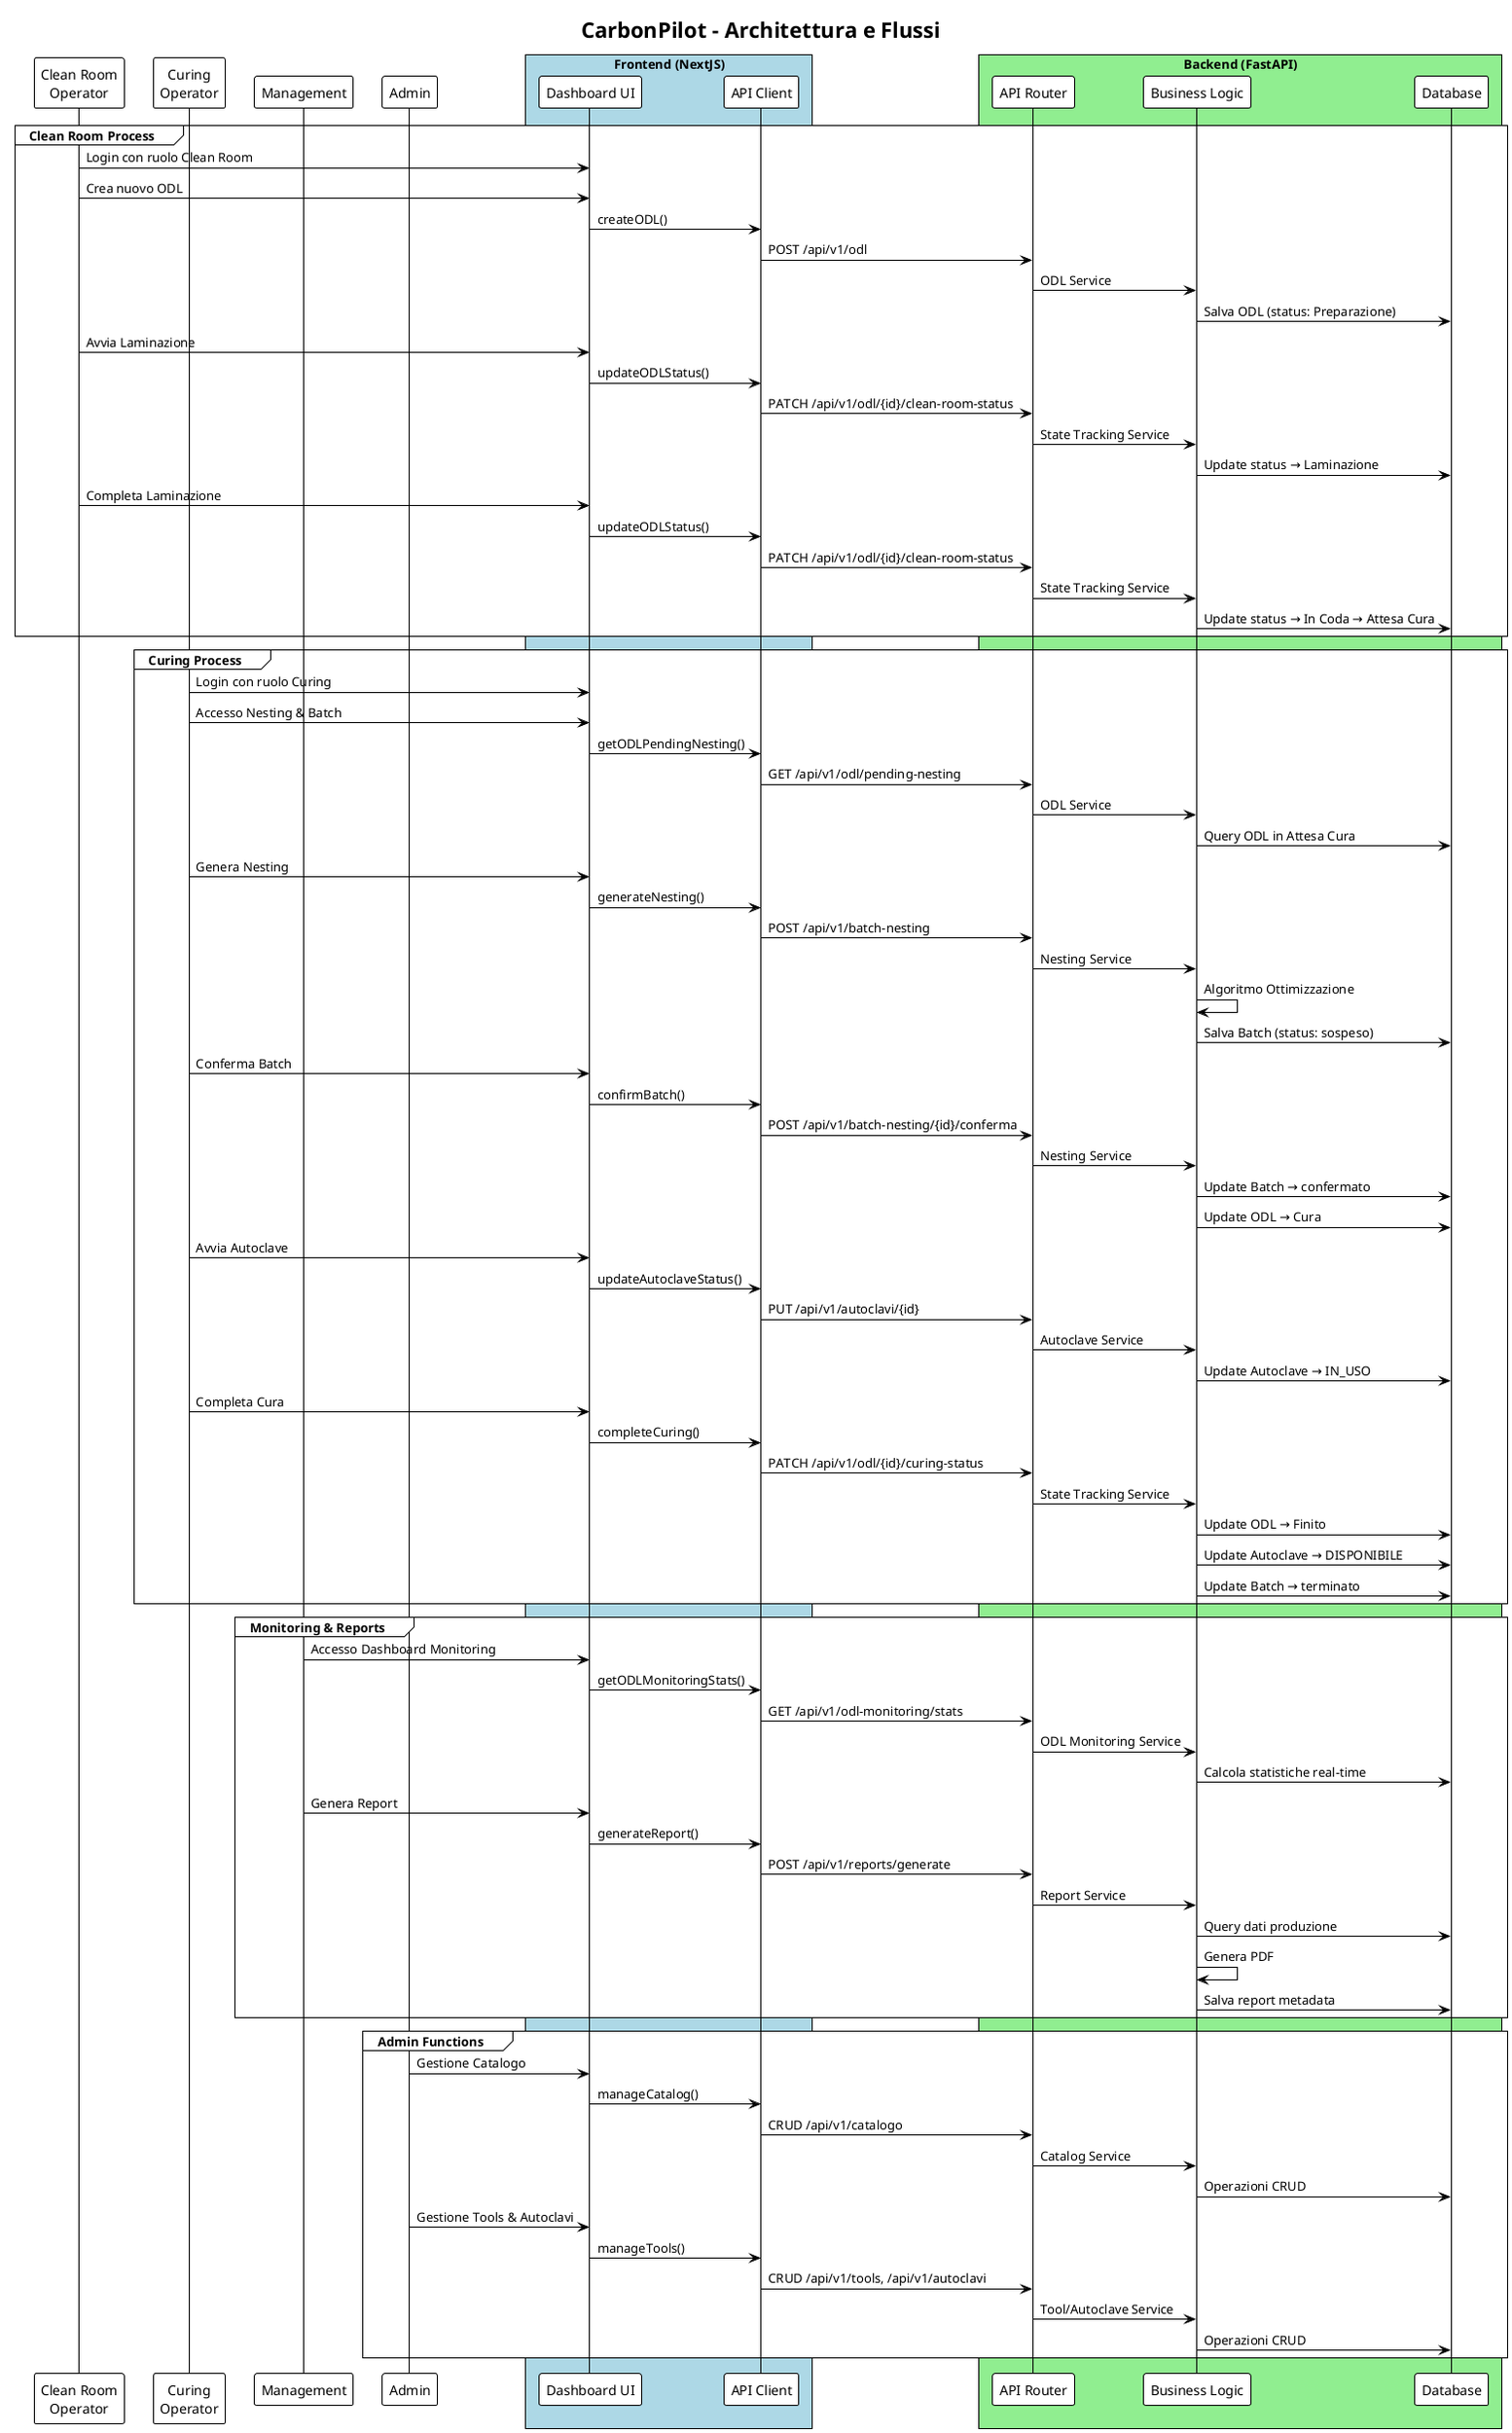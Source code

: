 @startuml CarbonPilot_Architecture
!theme plain
skinparam backgroundColor white
skinparam shadowing false

title CarbonPilot - Architettura e Flussi

' Definizione dei partecipanti
participant "Clean Room\nOperator" as CR
participant "Curing\nOperator" as CURING
participant "Management" as MGMT
participant "Admin" as ADMIN

box "Frontend (NextJS)" #LightBlue
participant "Dashboard UI" as UI
participant "API Client" as API_CLIENT
end box

box "Backend (FastAPI)" #LightGreen
participant "API Router" as ROUTER
participant "Business Logic" as SERVICE
participant "Database" as DB
end box

' === FLUSSO CLEAN ROOM ===
group Clean Room Process
    CR -> UI: Login con ruolo Clean Room
    CR -> UI: Crea nuovo ODL
    UI -> API_CLIENT: createODL()
    API_CLIENT -> ROUTER: POST /api/v1/odl
    ROUTER -> SERVICE: ODL Service
    SERVICE -> DB: Salva ODL (status: Preparazione)
    
    CR -> UI: Avvia Laminazione
    UI -> API_CLIENT: updateODLStatus()
    API_CLIENT -> ROUTER: PATCH /api/v1/odl/{id}/clean-room-status
    ROUTER -> SERVICE: State Tracking Service
    SERVICE -> DB: Update status → Laminazione
    
    CR -> UI: Completa Laminazione
    UI -> API_CLIENT: updateODLStatus()
    API_CLIENT -> ROUTER: PATCH /api/v1/odl/{id}/clean-room-status
    ROUTER -> SERVICE: State Tracking Service
    SERVICE -> DB: Update status → In Coda → Attesa Cura
end

' === FLUSSO CURING ===
group Curing Process
    CURING -> UI: Login con ruolo Curing
    CURING -> UI: Accesso Nesting & Batch
    UI -> API_CLIENT: getODLPendingNesting()
    API_CLIENT -> ROUTER: GET /api/v1/odl/pending-nesting
    ROUTER -> SERVICE: ODL Service
    SERVICE -> DB: Query ODL in Attesa Cura
    
    CURING -> UI: Genera Nesting
    UI -> API_CLIENT: generateNesting()
    API_CLIENT -> ROUTER: POST /api/v1/batch-nesting
    ROUTER -> SERVICE: Nesting Service
    SERVICE -> SERVICE: Algoritmo Ottimizzazione
    SERVICE -> DB: Salva Batch (status: sospeso)
    
    CURING -> UI: Conferma Batch
    UI -> API_CLIENT: confirmBatch()
    API_CLIENT -> ROUTER: POST /api/v1/batch-nesting/{id}/conferma
    ROUTER -> SERVICE: Nesting Service
    SERVICE -> DB: Update Batch → confermato
    SERVICE -> DB: Update ODL → Cura
    
    CURING -> UI: Avvia Autoclave
    UI -> API_CLIENT: updateAutoclaveStatus()
    API_CLIENT -> ROUTER: PUT /api/v1/autoclavi/{id}
    ROUTER -> SERVICE: Autoclave Service
    SERVICE -> DB: Update Autoclave → IN_USO
    
    CURING -> UI: Completa Cura
    UI -> API_CLIENT: completeCuring()
    API_CLIENT -> ROUTER: PATCH /api/v1/odl/{id}/curing-status
    ROUTER -> SERVICE: State Tracking Service
    SERVICE -> DB: Update ODL → Finito
    SERVICE -> DB: Update Autoclave → DISPONIBILE
    SERVICE -> DB: Update Batch → terminato
end

' === FLUSSO MONITORING ===
group Monitoring & Reports
    MGMT -> UI: Accesso Dashboard Monitoring
    UI -> API_CLIENT: getODLMonitoringStats()
    API_CLIENT -> ROUTER: GET /api/v1/odl-monitoring/stats
    ROUTER -> SERVICE: ODL Monitoring Service
    SERVICE -> DB: Calcola statistiche real-time
    
    MGMT -> UI: Genera Report
    UI -> API_CLIENT: generateReport()
    API_CLIENT -> ROUTER: POST /api/v1/reports/generate
    ROUTER -> SERVICE: Report Service
    SERVICE -> DB: Query dati produzione
    SERVICE -> SERVICE: Genera PDF
    SERVICE -> DB: Salva report metadata
end

' === AMMINISTRAZIONE ===
group Admin Functions
    ADMIN -> UI: Gestione Catalogo
    UI -> API_CLIENT: manageCatalog()
    API_CLIENT -> ROUTER: CRUD /api/v1/catalogo
    ROUTER -> SERVICE: Catalog Service
    SERVICE -> DB: Operazioni CRUD
    
    ADMIN -> UI: Gestione Tools & Autoclavi
    UI -> API_CLIENT: manageTools()
    API_CLIENT -> ROUTER: CRUD /api/v1/tools, /api/v1/autoclavi
    ROUTER -> SERVICE: Tool/Autoclave Service
    SERVICE -> DB: Operazioni CRUD
end

@enduml

@startuml CarbonPilot_Database_Schema
!theme plain

' Entità principali
entity "Catalogo" as CAT {
  * part_number : String(50) [PK]
  --
  descrizione : String
  categoria : String(100)
  sotto_categoria : String(100)
  attivo : Boolean
  note : String
}

entity "Parte" as PARTE {
  * id : Integer [PK]
  --
  * part_number : String(50) [FK]
  * descrizione_breve : String(255)
  * num_valvole_richieste : Integer
  ciclo_cura_id : Integer [FK]
  note_produzione : String
}

entity "Tool" as TOOL {
  * id : Integer [PK]
  --
  * part_number_tool : String(50) [UNIQUE]
  * lunghezza_piano : Float
  * larghezza_piano : Float
  peso : Float
  materiale : String(100)
  disponibile : Boolean
}

entity "ODL" as ODL {
  * id : Integer [PK]
  --
  * parte_id : Integer [FK]
  * tool_id : Integer [FK]
  * status : String(12)
  priorita : Integer
  note : String
  motivo_blocco : String
}

entity "Autoclave" as AUTO {
  * id : Integer [PK]
  --
  * nome : String(100) [UNIQUE]
  * codice : String(50) [UNIQUE]
  * lunghezza : Float
  * larghezza_piano : Float
  * num_linee_vuoto : Integer
  stato : String(12)
  temperatura_max : Float
  pressione_max : Float
  max_load_kg : Float
}

entity "CicloCura" as CICLO {
  * id : Integer [PK]
  --
  * nome : String(100) [UNIQUE]
  * temperatura_stasi1 : Float
  * pressione_stasi1 : Float
  * durata_stasi1 : Integer
  attiva_stasi2 : Boolean
  temperatura_stasi2 : Float
  pressione_stasi2 : Float
  durata_stasi2 : Integer
}

entity "BatchNesting" as BATCH {
  * id : String [PK]
  --
  nome : String
  * stato : String(10)
  * autoclave_id : Integer [FK]
  * odl_ids : JSON
  peso_totale_kg : Float
  area_totale_utilizzata : Float
  valvole_totali_utilizzate : Integer
  creato_da_utente : String
  confermato_da_utente : String
}

entity "NestingResult" as NESTING {
  * id : Integer [PK]
  --
  autoclave_id : Integer [FK]
  batch_id : Integer [FK]
  report_id : Integer [FK]
  * stato : String(50)
  area_utilizzata : Float
  peso_totale_kg : Float
  posizioni_tool : JSON
  valvole_utilizzate : Integer
}

' Relazioni
CAT ||--o{ PARTE : "categorizza"
PARTE ||--o{ ODL : "ordina"
TOOL ||--o{ ODL : "utilizza"
CICLO ||--o{ PARTE : "definisce_cura"
AUTO ||--o{ BATCH : "assegnata_a"
AUTO ||--o{ NESTING : "utilizza"
BATCH ||--o{ NESTING : "genera"
ODL }o--o{ BATCH : "incluso_in"

@enduml

@startuml CarbonPilot_State_Machines
!theme plain

state "ODL State Machine" as ODL_SM {
  [*] --> Preparazione
  Preparazione --> Laminazione : Clean Room avvia
  Laminazione --> InCoda : Laminazione completata
  InCoda --> AttesaCura : Sistema automatico
  AttesaCura --> Cura : Batch confermato
  Cura --> Finito : Cura completata
  Finito --> [*]
}

state "Batch State Machine" as BATCH_SM {
  [*] --> sospeso
  sospeso --> confermato : Operatore conferma
  confermato --> terminato : Cura completata
  terminato --> [*]
}

state "Autoclave State Machine" as AUTO_SM {
  [*] --> DISPONIBILE
  DISPONIBILE --> IN_USO : Batch assegnato
  IN_USO --> DISPONIBILE : Cura completata
  DISPONIBILE --> GUASTO : Malfunzionamento
  GUASTO --> MANUTENZIONE : Riparazione
  MANUTENZIONE --> DISPONIBILE : Test OK
  DISPONIBILE --> SPENTA : Spegnimento programma
  SPENTA --> DISPONIBILE : Accensione
}

@enduml 